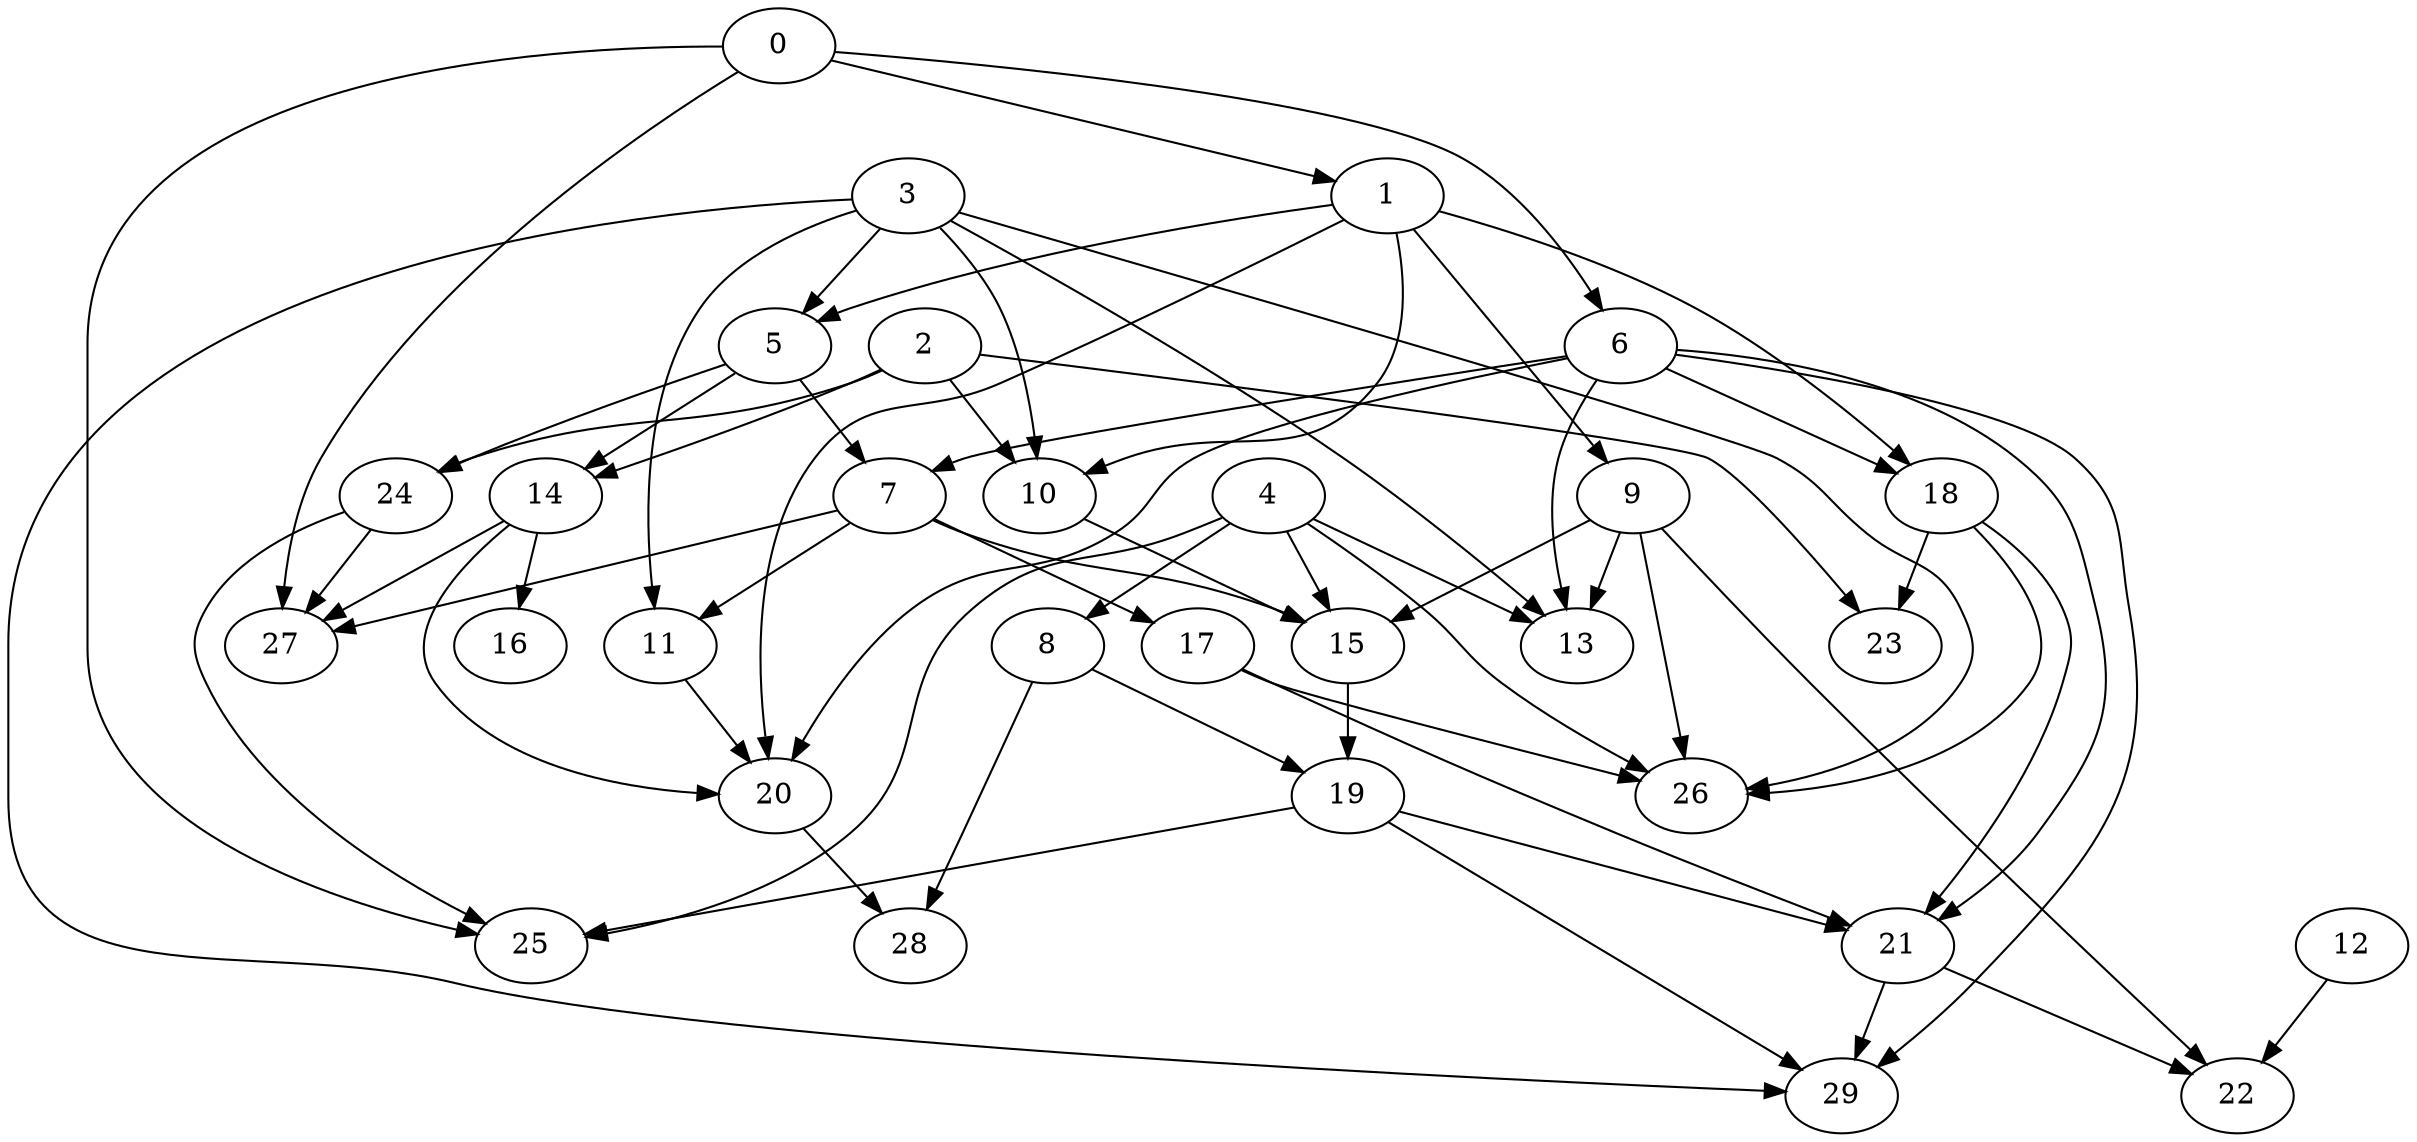 digraph "Random_Nodes_30_Density_2.10_CCR_0.99_WeightType_Random_GB" {
	graph ["Duplicate states"=0,
		GraphType=Random,
		"Max states in OPEN"=0,
		Modes="120000ms; topo-ordered tasks, ; Pruning: task equivalence, fixed order ready list, ; F-value: ; Optimisation: best schedule length (\
SL) optimisation on equal, ",
		NumberOfTasks=30,
		"Pruned using list schedule length"=24180,
		"States removed from OPEN"=0,
		TargetSystem="Homogeneous-16",
		"Time to schedule (ms)"=454,
		"Total idle time"=566,
		"Total schedule length"=110,
		"Total sequential time"=378,
		"Total states created"=80588
	];
	0	["Finish time"=11,
		Processor=0,
		"Start time"=0,
		Weight=11];
	1	["Finish time"=24,
		Processor=0,
		"Start time"=11,
		Weight=13];
	0 -> 1	[Weight=5];
	6	["Finish time"=32,
		Processor=2,
		"Start time"=13,
		Weight=19];
	0 -> 6	[Weight=2];
	27	["Finish time"=109,
		Processor=15,
		"Start time"=90,
		Weight=19];
	0 -> 27	[Weight=2];
	25	["Finish time"=94,
		Processor=13,
		"Start time"=88,
		Weight=6];
	0 -> 25	[Weight=8];
	3	["Finish time"=11,
		Processor=1,
		"Start time"=0,
		Weight=11];
	5	["Finish time"=35,
		Processor=0,
		"Start time"=24,
		Weight=11];
	3 -> 5	[Weight=6];
	10	["Finish time"=43,
		Processor=6,
		"Start time"=30,
		Weight=13];
	3 -> 10	[Weight=7];
	11	["Finish time"=78,
		Processor=10,
		"Start time"=59,
		Weight=19];
	3 -> 11	[Weight=2];
	13	["Finish time"=67,
		Processor=15,
		"Start time"=52,
		Weight=15];
	3 -> 13	[Weight=9];
	29	["Finish time"=110,
		Processor=2,
		"Start time"=99,
		Weight=11];
	3 -> 29	[Weight=2];
	26	["Finish time"=88,
		Processor=14,
		"Start time"=82,
		Weight=6];
	3 -> 26	[Weight=3];
	1 -> 5	[Weight=2];
	9	["Finish time"=44,
		Processor=5,
		"Start time"=33,
		Weight=11];
	1 -> 9	[Weight=9];
	1 -> 10	[Weight=6];
	18	["Finish time"=55,
		Processor=9,
		"Start time"=36,
		Weight=19];
	1 -> 18	[Weight=5];
	20	["Finish time"=96,
		Processor=14,
		"Start time"=88,
		Weight=8];
	1 -> 20	[Weight=10];
	7	["Finish time"=54,
		Processor=2,
		"Start time"=39,
		Weight=15];
	6 -> 7	[Weight=9];
	6 -> 18	[Weight=4];
	21	["Finish time"=99,
		Processor=2,
		"Start time"=86,
		Weight=13];
	6 -> 21	[Weight=4];
	6 -> 20	[Weight=9];
	6 -> 13	[Weight=10];
	6 -> 29	[Weight=5];
	2	["Finish time"=19,
		Processor=3,
		"Start time"=0,
		Weight=19];
	2 -> 10	[Weight=5];
	14	["Finish time"=49,
		Processor=11,
		"Start time"=45,
		Weight=4];
	2 -> 14	[Weight=6];
	24	["Finish time"=53,
		Processor=12,
		"Start time"=45,
		Weight=8];
	2 -> 24	[Weight=10];
	23	["Finish time"=73,
		Processor=15,
		"Start time"=67,
		Weight=6];
	2 -> 23	[Weight=7];
	5 -> 7	[Weight=4];
	5 -> 14	[Weight=10];
	5 -> 24	[Weight=10];
	4	["Finish time"=8,
		Processor=4,
		"Start time"=0,
		Weight=8];
	8	["Finish time"=38,
		Processor=7,
		"Start time"=17,
		Weight=21];
	4 -> 8	[Weight=9];
	15	["Finish time"=69,
		Processor=2,
		"Start time"=54,
		Weight=15];
	4 -> 15	[Weight=10];
	4 -> 13	[Weight=3];
	4 -> 25	[Weight=7];
	4 -> 26	[Weight=4];
	9 -> 15	[Weight=8];
	9 -> 13	[Weight=8];
	9 -> 26	[Weight=4];
	22	["Finish time"=110,
		Processor=13,
		"Start time"=106,
		Weight=4];
	9 -> 22	[Weight=5];
	7 -> 15	[Weight=2];
	17	["Finish time"=73,
		Processor=8,
		"Start time"=58,
		Weight=15];
	7 -> 17	[Weight=4];
	7 -> 11	[Weight=5];
	7 -> 27	[Weight=3];
	10 -> 15	[Weight=4];
	19	["Finish time"=86,
		Processor=2,
		"Start time"=69,
		Weight=17];
	8 -> 19	[Weight=4];
	28	["Finish time"=109,
		Processor=14,
		"Start time"=96,
		Weight=13];
	8 -> 28	[Weight=5];
	15 -> 19	[Weight=6];
	17 -> 21	[Weight=9];
	17 -> 26	[Weight=9];
	19 -> 21	[Weight=7];
	19 -> 29	[Weight=5];
	19 -> 25	[Weight=2];
	18 -> 21	[Weight=4];
	18 -> 23	[Weight=3];
	18 -> 26	[Weight=6];
	11 -> 20	[Weight=8];
	14 -> 20	[Weight=9];
	14 -> 27	[Weight=10];
	16	["Finish time"=90,
		Processor=15,
		"Start time"=73,
		Weight=17];
	14 -> 16	[Weight=10];
	21 -> 29	[Weight=9];
	21 -> 22	[Weight=7];
	24 -> 27	[Weight=2];
	24 -> 25	[Weight=3];
	12	["Finish time"=105,
		Processor=13,
		"Start time"=94,
		Weight=11];
	12 -> 22	[Weight=9];
	20 -> 28	[Weight=2];
}
